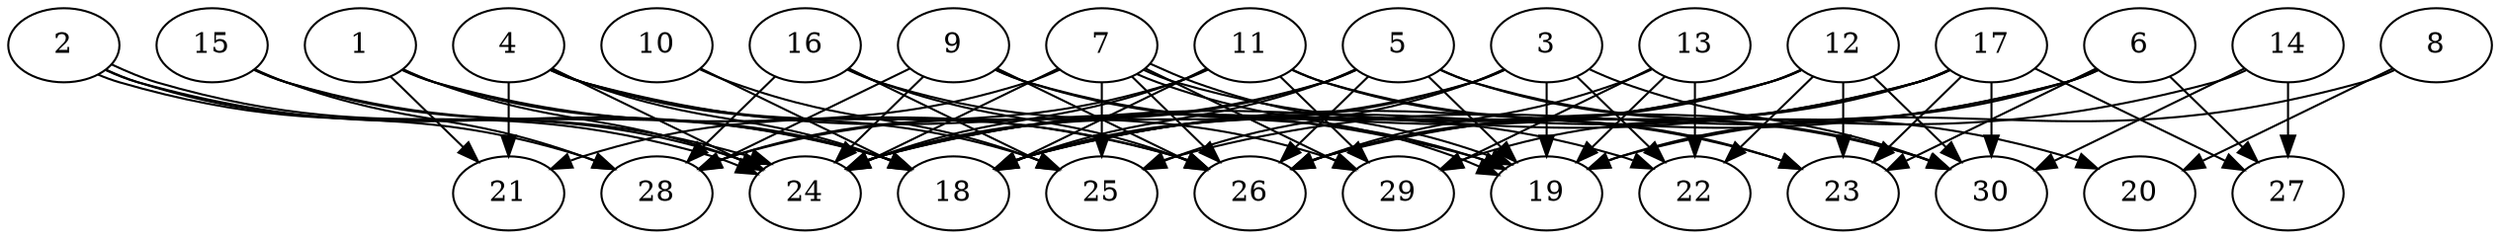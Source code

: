 // DAG automatically generated by daggen at Thu Oct  3 14:04:19 2019
// ./daggen --dot -n 30 --ccr 0.5 --fat 0.9 --regular 0.7 --density 0.7 --mindata 5242880 --maxdata 52428800 
digraph G {
  1 [size="92768256", alpha="0.05", expect_size="46384128"] 
  1 -> 18 [size ="46384128"]
  1 -> 21 [size ="46384128"]
  1 -> 24 [size ="46384128"]
  1 -> 26 [size ="46384128"]
  2 [size="56817664", alpha="0.17", expect_size="28408832"] 
  2 -> 18 [size ="28408832"]
  2 -> 24 [size ="28408832"]
  2 -> 24 [size ="28408832"]
  2 -> 28 [size ="28408832"]
  3 [size="72040448", alpha="0.15", expect_size="36020224"] 
  3 -> 18 [size ="36020224"]
  3 -> 19 [size ="36020224"]
  3 -> 22 [size ="36020224"]
  3 -> 24 [size ="36020224"]
  3 -> 25 [size ="36020224"]
  3 -> 30 [size ="36020224"]
  4 [size="30476288", alpha="0.19", expect_size="15238144"] 
  4 -> 18 [size ="15238144"]
  4 -> 19 [size ="15238144"]
  4 -> 21 [size ="15238144"]
  4 -> 24 [size ="15238144"]
  4 -> 25 [size ="15238144"]
  4 -> 26 [size ="15238144"]
  5 [size="104581120", alpha="0.16", expect_size="52290560"] 
  5 -> 18 [size ="52290560"]
  5 -> 19 [size ="52290560"]
  5 -> 20 [size ="52290560"]
  5 -> 24 [size ="52290560"]
  5 -> 26 [size ="52290560"]
  5 -> 28 [size ="52290560"]
  5 -> 30 [size ="52290560"]
  6 [size="41115648", alpha="0.07", expect_size="20557824"] 
  6 -> 18 [size ="20557824"]
  6 -> 19 [size ="20557824"]
  6 -> 23 [size ="20557824"]
  6 -> 25 [size ="20557824"]
  6 -> 27 [size ="20557824"]
  7 [size="81979392", alpha="0.08", expect_size="40989696"] 
  7 -> 19 [size ="40989696"]
  7 -> 19 [size ="40989696"]
  7 -> 21 [size ="40989696"]
  7 -> 23 [size ="40989696"]
  7 -> 24 [size ="40989696"]
  7 -> 25 [size ="40989696"]
  7 -> 26 [size ="40989696"]
  7 -> 29 [size ="40989696"]
  8 [size="79951872", alpha="0.12", expect_size="39975936"] 
  8 -> 19 [size ="39975936"]
  8 -> 20 [size ="39975936"]
  9 [size="65148928", alpha="0.10", expect_size="32574464"] 
  9 -> 19 [size ="32574464"]
  9 -> 22 [size ="32574464"]
  9 -> 24 [size ="32574464"]
  9 -> 26 [size ="32574464"]
  9 -> 28 [size ="32574464"]
  10 [size="21817344", alpha="0.15", expect_size="10908672"] 
  10 -> 18 [size ="10908672"]
  10 -> 25 [size ="10908672"]
  11 [size="13629440", alpha="0.06", expect_size="6814720"] 
  11 -> 18 [size ="6814720"]
  11 -> 23 [size ="6814720"]
  11 -> 24 [size ="6814720"]
  11 -> 28 [size ="6814720"]
  11 -> 29 [size ="6814720"]
  11 -> 30 [size ="6814720"]
  12 [size="36325376", alpha="0.16", expect_size="18162688"] 
  12 -> 18 [size ="18162688"]
  12 -> 22 [size ="18162688"]
  12 -> 23 [size ="18162688"]
  12 -> 24 [size ="18162688"]
  12 -> 26 [size ="18162688"]
  12 -> 30 [size ="18162688"]
  13 [size="20400128", alpha="0.09", expect_size="10200064"] 
  13 -> 19 [size ="10200064"]
  13 -> 22 [size ="10200064"]
  13 -> 26 [size ="10200064"]
  13 -> 29 [size ="10200064"]
  14 [size="90054656", alpha="0.20", expect_size="45027328"] 
  14 -> 26 [size ="45027328"]
  14 -> 27 [size ="45027328"]
  14 -> 30 [size ="45027328"]
  15 [size="83986432", alpha="0.10", expect_size="41993216"] 
  15 -> 18 [size ="41993216"]
  15 -> 24 [size ="41993216"]
  15 -> 28 [size ="41993216"]
  16 [size="66043904", alpha="0.10", expect_size="33021952"] 
  16 -> 25 [size ="33021952"]
  16 -> 26 [size ="33021952"]
  16 -> 28 [size ="33021952"]
  16 -> 29 [size ="33021952"]
  17 [size="97568768", alpha="0.14", expect_size="48784384"] 
  17 -> 18 [size ="48784384"]
  17 -> 23 [size ="48784384"]
  17 -> 24 [size ="48784384"]
  17 -> 26 [size ="48784384"]
  17 -> 27 [size ="48784384"]
  17 -> 29 [size ="48784384"]
  17 -> 30 [size ="48784384"]
  18 [size="42989568", alpha="0.01", expect_size="21494784"] 
  19 [size="98125824", alpha="0.19", expect_size="49062912"] 
  20 [size="52647936", alpha="0.12", expect_size="26323968"] 
  21 [size="28160000", alpha="0.02", expect_size="14080000"] 
  22 [size="54478848", alpha="0.03", expect_size="27239424"] 
  23 [size="33636352", alpha="0.16", expect_size="16818176"] 
  24 [size="78010368", alpha="0.13", expect_size="39005184"] 
  25 [size="76218368", alpha="0.11", expect_size="38109184"] 
  26 [size="27660288", alpha="0.15", expect_size="13830144"] 
  27 [size="76550144", alpha="0.14", expect_size="38275072"] 
  28 [size="49977344", alpha="0.08", expect_size="24988672"] 
  29 [size="54689792", alpha="0.13", expect_size="27344896"] 
  30 [size="49082368", alpha="0.01", expect_size="24541184"] 
}
